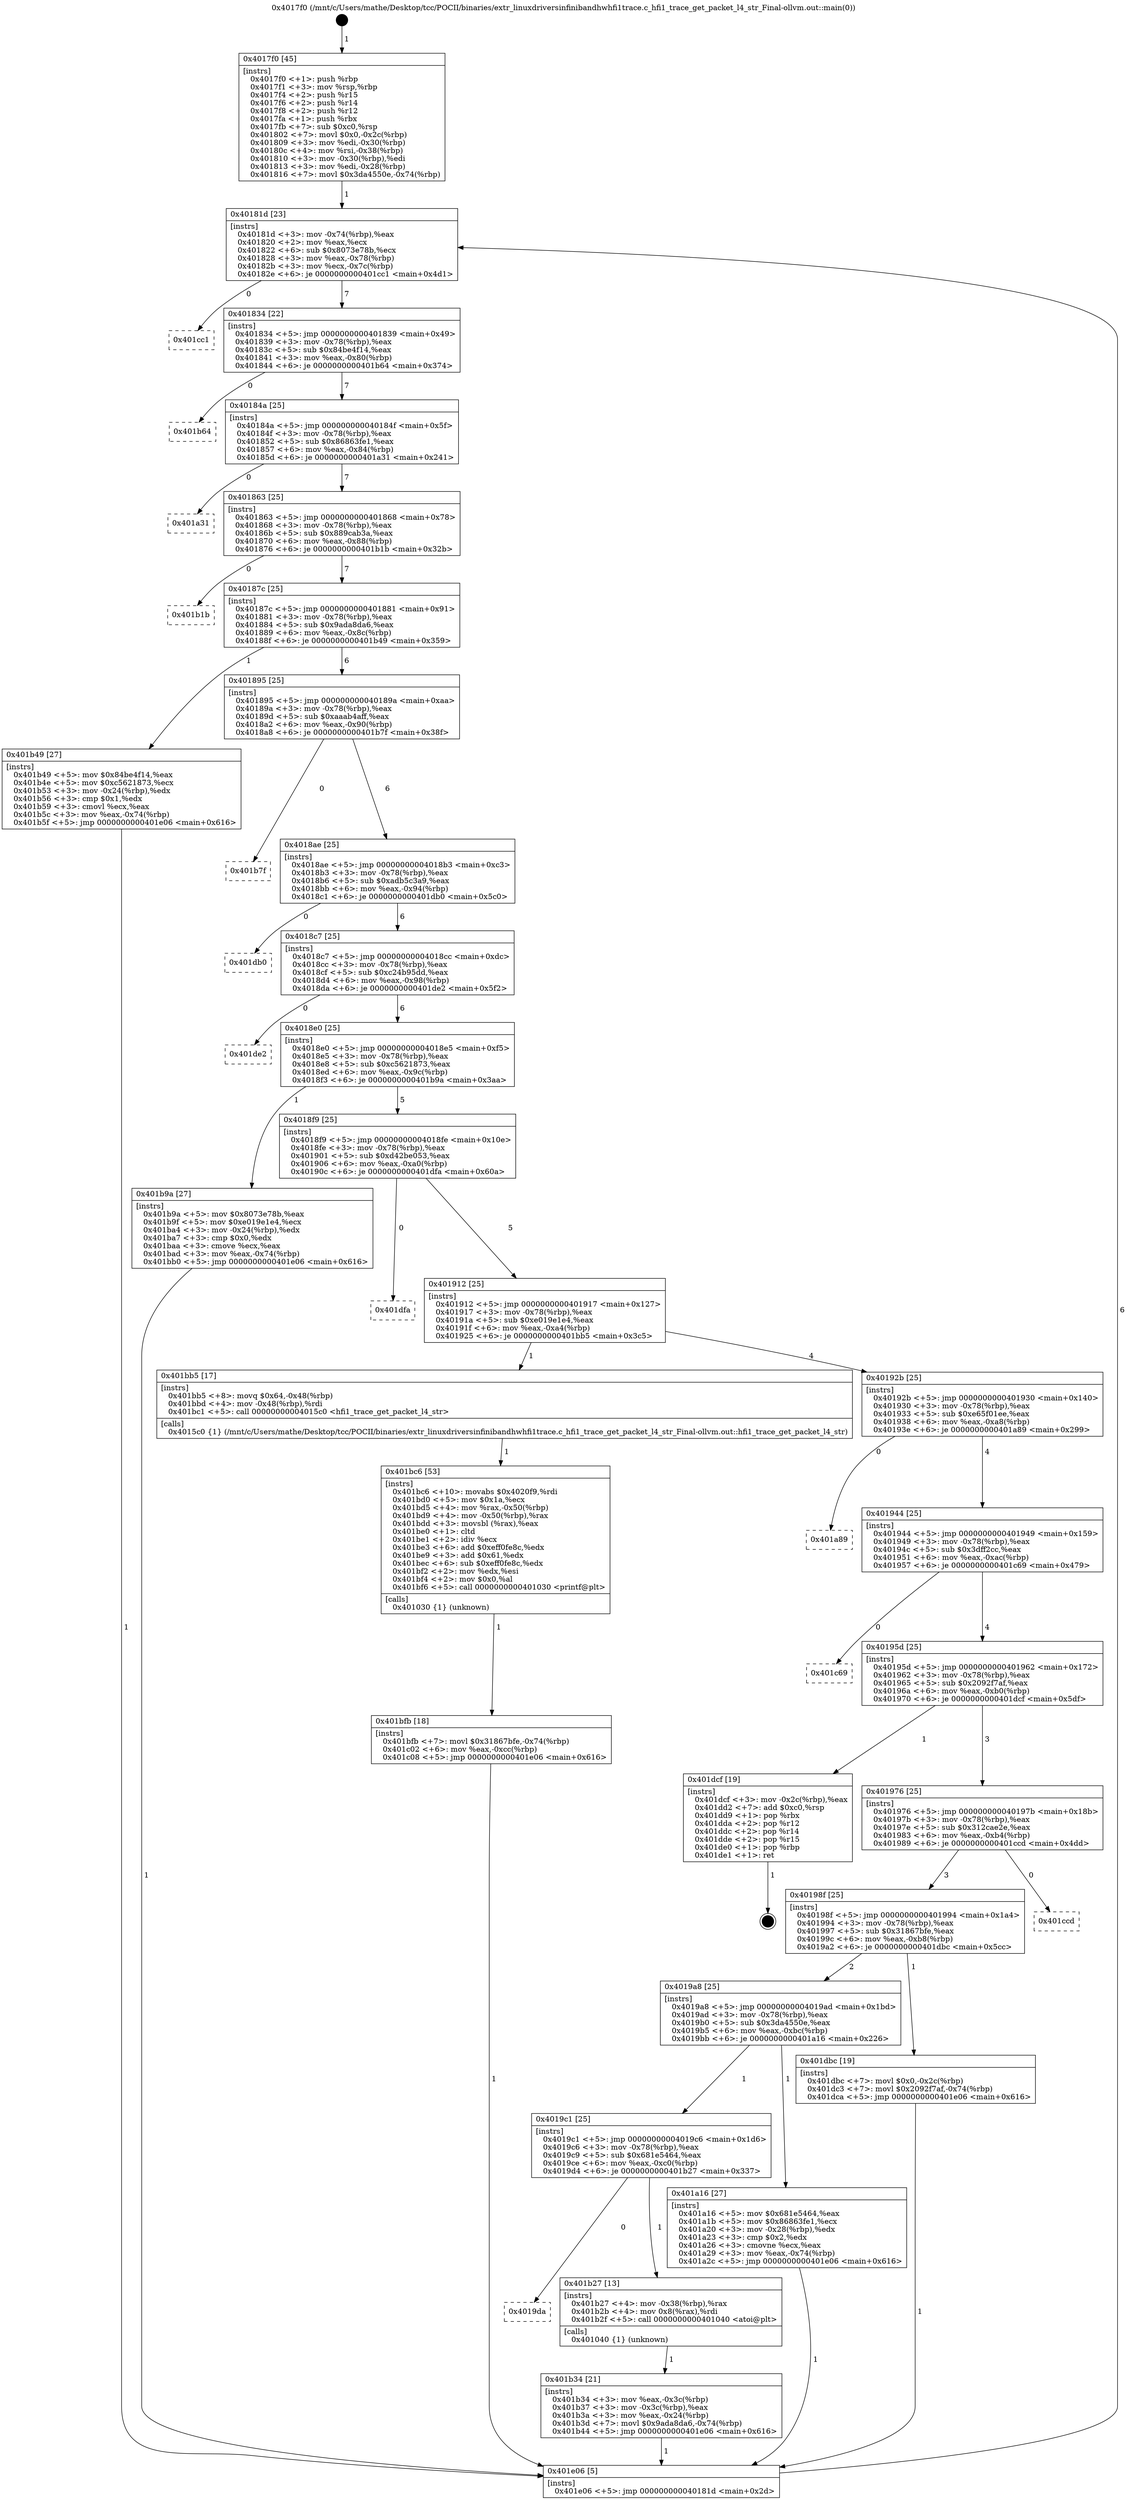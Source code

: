 digraph "0x4017f0" {
  label = "0x4017f0 (/mnt/c/Users/mathe/Desktop/tcc/POCII/binaries/extr_linuxdriversinfinibandhwhfi1trace.c_hfi1_trace_get_packet_l4_str_Final-ollvm.out::main(0))"
  labelloc = "t"
  node[shape=record]

  Entry [label="",width=0.3,height=0.3,shape=circle,fillcolor=black,style=filled]
  "0x40181d" [label="{
     0x40181d [23]\l
     | [instrs]\l
     &nbsp;&nbsp;0x40181d \<+3\>: mov -0x74(%rbp),%eax\l
     &nbsp;&nbsp;0x401820 \<+2\>: mov %eax,%ecx\l
     &nbsp;&nbsp;0x401822 \<+6\>: sub $0x8073e78b,%ecx\l
     &nbsp;&nbsp;0x401828 \<+3\>: mov %eax,-0x78(%rbp)\l
     &nbsp;&nbsp;0x40182b \<+3\>: mov %ecx,-0x7c(%rbp)\l
     &nbsp;&nbsp;0x40182e \<+6\>: je 0000000000401cc1 \<main+0x4d1\>\l
  }"]
  "0x401cc1" [label="{
     0x401cc1\l
  }", style=dashed]
  "0x401834" [label="{
     0x401834 [22]\l
     | [instrs]\l
     &nbsp;&nbsp;0x401834 \<+5\>: jmp 0000000000401839 \<main+0x49\>\l
     &nbsp;&nbsp;0x401839 \<+3\>: mov -0x78(%rbp),%eax\l
     &nbsp;&nbsp;0x40183c \<+5\>: sub $0x84be4f14,%eax\l
     &nbsp;&nbsp;0x401841 \<+3\>: mov %eax,-0x80(%rbp)\l
     &nbsp;&nbsp;0x401844 \<+6\>: je 0000000000401b64 \<main+0x374\>\l
  }"]
  Exit [label="",width=0.3,height=0.3,shape=circle,fillcolor=black,style=filled,peripheries=2]
  "0x401b64" [label="{
     0x401b64\l
  }", style=dashed]
  "0x40184a" [label="{
     0x40184a [25]\l
     | [instrs]\l
     &nbsp;&nbsp;0x40184a \<+5\>: jmp 000000000040184f \<main+0x5f\>\l
     &nbsp;&nbsp;0x40184f \<+3\>: mov -0x78(%rbp),%eax\l
     &nbsp;&nbsp;0x401852 \<+5\>: sub $0x86863fe1,%eax\l
     &nbsp;&nbsp;0x401857 \<+6\>: mov %eax,-0x84(%rbp)\l
     &nbsp;&nbsp;0x40185d \<+6\>: je 0000000000401a31 \<main+0x241\>\l
  }"]
  "0x401bfb" [label="{
     0x401bfb [18]\l
     | [instrs]\l
     &nbsp;&nbsp;0x401bfb \<+7\>: movl $0x31867bfe,-0x74(%rbp)\l
     &nbsp;&nbsp;0x401c02 \<+6\>: mov %eax,-0xcc(%rbp)\l
     &nbsp;&nbsp;0x401c08 \<+5\>: jmp 0000000000401e06 \<main+0x616\>\l
  }"]
  "0x401a31" [label="{
     0x401a31\l
  }", style=dashed]
  "0x401863" [label="{
     0x401863 [25]\l
     | [instrs]\l
     &nbsp;&nbsp;0x401863 \<+5\>: jmp 0000000000401868 \<main+0x78\>\l
     &nbsp;&nbsp;0x401868 \<+3\>: mov -0x78(%rbp),%eax\l
     &nbsp;&nbsp;0x40186b \<+5\>: sub $0x889cab3a,%eax\l
     &nbsp;&nbsp;0x401870 \<+6\>: mov %eax,-0x88(%rbp)\l
     &nbsp;&nbsp;0x401876 \<+6\>: je 0000000000401b1b \<main+0x32b\>\l
  }"]
  "0x401bc6" [label="{
     0x401bc6 [53]\l
     | [instrs]\l
     &nbsp;&nbsp;0x401bc6 \<+10\>: movabs $0x4020f9,%rdi\l
     &nbsp;&nbsp;0x401bd0 \<+5\>: mov $0x1a,%ecx\l
     &nbsp;&nbsp;0x401bd5 \<+4\>: mov %rax,-0x50(%rbp)\l
     &nbsp;&nbsp;0x401bd9 \<+4\>: mov -0x50(%rbp),%rax\l
     &nbsp;&nbsp;0x401bdd \<+3\>: movsbl (%rax),%eax\l
     &nbsp;&nbsp;0x401be0 \<+1\>: cltd\l
     &nbsp;&nbsp;0x401be1 \<+2\>: idiv %ecx\l
     &nbsp;&nbsp;0x401be3 \<+6\>: add $0xeff0fe8c,%edx\l
     &nbsp;&nbsp;0x401be9 \<+3\>: add $0x61,%edx\l
     &nbsp;&nbsp;0x401bec \<+6\>: sub $0xeff0fe8c,%edx\l
     &nbsp;&nbsp;0x401bf2 \<+2\>: mov %edx,%esi\l
     &nbsp;&nbsp;0x401bf4 \<+2\>: mov $0x0,%al\l
     &nbsp;&nbsp;0x401bf6 \<+5\>: call 0000000000401030 \<printf@plt\>\l
     | [calls]\l
     &nbsp;&nbsp;0x401030 \{1\} (unknown)\l
  }"]
  "0x401b1b" [label="{
     0x401b1b\l
  }", style=dashed]
  "0x40187c" [label="{
     0x40187c [25]\l
     | [instrs]\l
     &nbsp;&nbsp;0x40187c \<+5\>: jmp 0000000000401881 \<main+0x91\>\l
     &nbsp;&nbsp;0x401881 \<+3\>: mov -0x78(%rbp),%eax\l
     &nbsp;&nbsp;0x401884 \<+5\>: sub $0x9ada8da6,%eax\l
     &nbsp;&nbsp;0x401889 \<+6\>: mov %eax,-0x8c(%rbp)\l
     &nbsp;&nbsp;0x40188f \<+6\>: je 0000000000401b49 \<main+0x359\>\l
  }"]
  "0x401b34" [label="{
     0x401b34 [21]\l
     | [instrs]\l
     &nbsp;&nbsp;0x401b34 \<+3\>: mov %eax,-0x3c(%rbp)\l
     &nbsp;&nbsp;0x401b37 \<+3\>: mov -0x3c(%rbp),%eax\l
     &nbsp;&nbsp;0x401b3a \<+3\>: mov %eax,-0x24(%rbp)\l
     &nbsp;&nbsp;0x401b3d \<+7\>: movl $0x9ada8da6,-0x74(%rbp)\l
     &nbsp;&nbsp;0x401b44 \<+5\>: jmp 0000000000401e06 \<main+0x616\>\l
  }"]
  "0x401b49" [label="{
     0x401b49 [27]\l
     | [instrs]\l
     &nbsp;&nbsp;0x401b49 \<+5\>: mov $0x84be4f14,%eax\l
     &nbsp;&nbsp;0x401b4e \<+5\>: mov $0xc5621873,%ecx\l
     &nbsp;&nbsp;0x401b53 \<+3\>: mov -0x24(%rbp),%edx\l
     &nbsp;&nbsp;0x401b56 \<+3\>: cmp $0x1,%edx\l
     &nbsp;&nbsp;0x401b59 \<+3\>: cmovl %ecx,%eax\l
     &nbsp;&nbsp;0x401b5c \<+3\>: mov %eax,-0x74(%rbp)\l
     &nbsp;&nbsp;0x401b5f \<+5\>: jmp 0000000000401e06 \<main+0x616\>\l
  }"]
  "0x401895" [label="{
     0x401895 [25]\l
     | [instrs]\l
     &nbsp;&nbsp;0x401895 \<+5\>: jmp 000000000040189a \<main+0xaa\>\l
     &nbsp;&nbsp;0x40189a \<+3\>: mov -0x78(%rbp),%eax\l
     &nbsp;&nbsp;0x40189d \<+5\>: sub $0xaaab4aff,%eax\l
     &nbsp;&nbsp;0x4018a2 \<+6\>: mov %eax,-0x90(%rbp)\l
     &nbsp;&nbsp;0x4018a8 \<+6\>: je 0000000000401b7f \<main+0x38f\>\l
  }"]
  "0x4019da" [label="{
     0x4019da\l
  }", style=dashed]
  "0x401b7f" [label="{
     0x401b7f\l
  }", style=dashed]
  "0x4018ae" [label="{
     0x4018ae [25]\l
     | [instrs]\l
     &nbsp;&nbsp;0x4018ae \<+5\>: jmp 00000000004018b3 \<main+0xc3\>\l
     &nbsp;&nbsp;0x4018b3 \<+3\>: mov -0x78(%rbp),%eax\l
     &nbsp;&nbsp;0x4018b6 \<+5\>: sub $0xadb5c3a9,%eax\l
     &nbsp;&nbsp;0x4018bb \<+6\>: mov %eax,-0x94(%rbp)\l
     &nbsp;&nbsp;0x4018c1 \<+6\>: je 0000000000401db0 \<main+0x5c0\>\l
  }"]
  "0x401b27" [label="{
     0x401b27 [13]\l
     | [instrs]\l
     &nbsp;&nbsp;0x401b27 \<+4\>: mov -0x38(%rbp),%rax\l
     &nbsp;&nbsp;0x401b2b \<+4\>: mov 0x8(%rax),%rdi\l
     &nbsp;&nbsp;0x401b2f \<+5\>: call 0000000000401040 \<atoi@plt\>\l
     | [calls]\l
     &nbsp;&nbsp;0x401040 \{1\} (unknown)\l
  }"]
  "0x401db0" [label="{
     0x401db0\l
  }", style=dashed]
  "0x4018c7" [label="{
     0x4018c7 [25]\l
     | [instrs]\l
     &nbsp;&nbsp;0x4018c7 \<+5\>: jmp 00000000004018cc \<main+0xdc\>\l
     &nbsp;&nbsp;0x4018cc \<+3\>: mov -0x78(%rbp),%eax\l
     &nbsp;&nbsp;0x4018cf \<+5\>: sub $0xc24b95dd,%eax\l
     &nbsp;&nbsp;0x4018d4 \<+6\>: mov %eax,-0x98(%rbp)\l
     &nbsp;&nbsp;0x4018da \<+6\>: je 0000000000401de2 \<main+0x5f2\>\l
  }"]
  "0x4017f0" [label="{
     0x4017f0 [45]\l
     | [instrs]\l
     &nbsp;&nbsp;0x4017f0 \<+1\>: push %rbp\l
     &nbsp;&nbsp;0x4017f1 \<+3\>: mov %rsp,%rbp\l
     &nbsp;&nbsp;0x4017f4 \<+2\>: push %r15\l
     &nbsp;&nbsp;0x4017f6 \<+2\>: push %r14\l
     &nbsp;&nbsp;0x4017f8 \<+2\>: push %r12\l
     &nbsp;&nbsp;0x4017fa \<+1\>: push %rbx\l
     &nbsp;&nbsp;0x4017fb \<+7\>: sub $0xc0,%rsp\l
     &nbsp;&nbsp;0x401802 \<+7\>: movl $0x0,-0x2c(%rbp)\l
     &nbsp;&nbsp;0x401809 \<+3\>: mov %edi,-0x30(%rbp)\l
     &nbsp;&nbsp;0x40180c \<+4\>: mov %rsi,-0x38(%rbp)\l
     &nbsp;&nbsp;0x401810 \<+3\>: mov -0x30(%rbp),%edi\l
     &nbsp;&nbsp;0x401813 \<+3\>: mov %edi,-0x28(%rbp)\l
     &nbsp;&nbsp;0x401816 \<+7\>: movl $0x3da4550e,-0x74(%rbp)\l
  }"]
  "0x401de2" [label="{
     0x401de2\l
  }", style=dashed]
  "0x4018e0" [label="{
     0x4018e0 [25]\l
     | [instrs]\l
     &nbsp;&nbsp;0x4018e0 \<+5\>: jmp 00000000004018e5 \<main+0xf5\>\l
     &nbsp;&nbsp;0x4018e5 \<+3\>: mov -0x78(%rbp),%eax\l
     &nbsp;&nbsp;0x4018e8 \<+5\>: sub $0xc5621873,%eax\l
     &nbsp;&nbsp;0x4018ed \<+6\>: mov %eax,-0x9c(%rbp)\l
     &nbsp;&nbsp;0x4018f3 \<+6\>: je 0000000000401b9a \<main+0x3aa\>\l
  }"]
  "0x401e06" [label="{
     0x401e06 [5]\l
     | [instrs]\l
     &nbsp;&nbsp;0x401e06 \<+5\>: jmp 000000000040181d \<main+0x2d\>\l
  }"]
  "0x401b9a" [label="{
     0x401b9a [27]\l
     | [instrs]\l
     &nbsp;&nbsp;0x401b9a \<+5\>: mov $0x8073e78b,%eax\l
     &nbsp;&nbsp;0x401b9f \<+5\>: mov $0xe019e1e4,%ecx\l
     &nbsp;&nbsp;0x401ba4 \<+3\>: mov -0x24(%rbp),%edx\l
     &nbsp;&nbsp;0x401ba7 \<+3\>: cmp $0x0,%edx\l
     &nbsp;&nbsp;0x401baa \<+3\>: cmove %ecx,%eax\l
     &nbsp;&nbsp;0x401bad \<+3\>: mov %eax,-0x74(%rbp)\l
     &nbsp;&nbsp;0x401bb0 \<+5\>: jmp 0000000000401e06 \<main+0x616\>\l
  }"]
  "0x4018f9" [label="{
     0x4018f9 [25]\l
     | [instrs]\l
     &nbsp;&nbsp;0x4018f9 \<+5\>: jmp 00000000004018fe \<main+0x10e\>\l
     &nbsp;&nbsp;0x4018fe \<+3\>: mov -0x78(%rbp),%eax\l
     &nbsp;&nbsp;0x401901 \<+5\>: sub $0xd42be053,%eax\l
     &nbsp;&nbsp;0x401906 \<+6\>: mov %eax,-0xa0(%rbp)\l
     &nbsp;&nbsp;0x40190c \<+6\>: je 0000000000401dfa \<main+0x60a\>\l
  }"]
  "0x4019c1" [label="{
     0x4019c1 [25]\l
     | [instrs]\l
     &nbsp;&nbsp;0x4019c1 \<+5\>: jmp 00000000004019c6 \<main+0x1d6\>\l
     &nbsp;&nbsp;0x4019c6 \<+3\>: mov -0x78(%rbp),%eax\l
     &nbsp;&nbsp;0x4019c9 \<+5\>: sub $0x681e5464,%eax\l
     &nbsp;&nbsp;0x4019ce \<+6\>: mov %eax,-0xc0(%rbp)\l
     &nbsp;&nbsp;0x4019d4 \<+6\>: je 0000000000401b27 \<main+0x337\>\l
  }"]
  "0x401dfa" [label="{
     0x401dfa\l
  }", style=dashed]
  "0x401912" [label="{
     0x401912 [25]\l
     | [instrs]\l
     &nbsp;&nbsp;0x401912 \<+5\>: jmp 0000000000401917 \<main+0x127\>\l
     &nbsp;&nbsp;0x401917 \<+3\>: mov -0x78(%rbp),%eax\l
     &nbsp;&nbsp;0x40191a \<+5\>: sub $0xe019e1e4,%eax\l
     &nbsp;&nbsp;0x40191f \<+6\>: mov %eax,-0xa4(%rbp)\l
     &nbsp;&nbsp;0x401925 \<+6\>: je 0000000000401bb5 \<main+0x3c5\>\l
  }"]
  "0x401a16" [label="{
     0x401a16 [27]\l
     | [instrs]\l
     &nbsp;&nbsp;0x401a16 \<+5\>: mov $0x681e5464,%eax\l
     &nbsp;&nbsp;0x401a1b \<+5\>: mov $0x86863fe1,%ecx\l
     &nbsp;&nbsp;0x401a20 \<+3\>: mov -0x28(%rbp),%edx\l
     &nbsp;&nbsp;0x401a23 \<+3\>: cmp $0x2,%edx\l
     &nbsp;&nbsp;0x401a26 \<+3\>: cmovne %ecx,%eax\l
     &nbsp;&nbsp;0x401a29 \<+3\>: mov %eax,-0x74(%rbp)\l
     &nbsp;&nbsp;0x401a2c \<+5\>: jmp 0000000000401e06 \<main+0x616\>\l
  }"]
  "0x401bb5" [label="{
     0x401bb5 [17]\l
     | [instrs]\l
     &nbsp;&nbsp;0x401bb5 \<+8\>: movq $0x64,-0x48(%rbp)\l
     &nbsp;&nbsp;0x401bbd \<+4\>: mov -0x48(%rbp),%rdi\l
     &nbsp;&nbsp;0x401bc1 \<+5\>: call 00000000004015c0 \<hfi1_trace_get_packet_l4_str\>\l
     | [calls]\l
     &nbsp;&nbsp;0x4015c0 \{1\} (/mnt/c/Users/mathe/Desktop/tcc/POCII/binaries/extr_linuxdriversinfinibandhwhfi1trace.c_hfi1_trace_get_packet_l4_str_Final-ollvm.out::hfi1_trace_get_packet_l4_str)\l
  }"]
  "0x40192b" [label="{
     0x40192b [25]\l
     | [instrs]\l
     &nbsp;&nbsp;0x40192b \<+5\>: jmp 0000000000401930 \<main+0x140\>\l
     &nbsp;&nbsp;0x401930 \<+3\>: mov -0x78(%rbp),%eax\l
     &nbsp;&nbsp;0x401933 \<+5\>: sub $0xe65f01ee,%eax\l
     &nbsp;&nbsp;0x401938 \<+6\>: mov %eax,-0xa8(%rbp)\l
     &nbsp;&nbsp;0x40193e \<+6\>: je 0000000000401a89 \<main+0x299\>\l
  }"]
  "0x4019a8" [label="{
     0x4019a8 [25]\l
     | [instrs]\l
     &nbsp;&nbsp;0x4019a8 \<+5\>: jmp 00000000004019ad \<main+0x1bd\>\l
     &nbsp;&nbsp;0x4019ad \<+3\>: mov -0x78(%rbp),%eax\l
     &nbsp;&nbsp;0x4019b0 \<+5\>: sub $0x3da4550e,%eax\l
     &nbsp;&nbsp;0x4019b5 \<+6\>: mov %eax,-0xbc(%rbp)\l
     &nbsp;&nbsp;0x4019bb \<+6\>: je 0000000000401a16 \<main+0x226\>\l
  }"]
  "0x401a89" [label="{
     0x401a89\l
  }", style=dashed]
  "0x401944" [label="{
     0x401944 [25]\l
     | [instrs]\l
     &nbsp;&nbsp;0x401944 \<+5\>: jmp 0000000000401949 \<main+0x159\>\l
     &nbsp;&nbsp;0x401949 \<+3\>: mov -0x78(%rbp),%eax\l
     &nbsp;&nbsp;0x40194c \<+5\>: sub $0x3dff2cc,%eax\l
     &nbsp;&nbsp;0x401951 \<+6\>: mov %eax,-0xac(%rbp)\l
     &nbsp;&nbsp;0x401957 \<+6\>: je 0000000000401c69 \<main+0x479\>\l
  }"]
  "0x401dbc" [label="{
     0x401dbc [19]\l
     | [instrs]\l
     &nbsp;&nbsp;0x401dbc \<+7\>: movl $0x0,-0x2c(%rbp)\l
     &nbsp;&nbsp;0x401dc3 \<+7\>: movl $0x2092f7af,-0x74(%rbp)\l
     &nbsp;&nbsp;0x401dca \<+5\>: jmp 0000000000401e06 \<main+0x616\>\l
  }"]
  "0x401c69" [label="{
     0x401c69\l
  }", style=dashed]
  "0x40195d" [label="{
     0x40195d [25]\l
     | [instrs]\l
     &nbsp;&nbsp;0x40195d \<+5\>: jmp 0000000000401962 \<main+0x172\>\l
     &nbsp;&nbsp;0x401962 \<+3\>: mov -0x78(%rbp),%eax\l
     &nbsp;&nbsp;0x401965 \<+5\>: sub $0x2092f7af,%eax\l
     &nbsp;&nbsp;0x40196a \<+6\>: mov %eax,-0xb0(%rbp)\l
     &nbsp;&nbsp;0x401970 \<+6\>: je 0000000000401dcf \<main+0x5df\>\l
  }"]
  "0x40198f" [label="{
     0x40198f [25]\l
     | [instrs]\l
     &nbsp;&nbsp;0x40198f \<+5\>: jmp 0000000000401994 \<main+0x1a4\>\l
     &nbsp;&nbsp;0x401994 \<+3\>: mov -0x78(%rbp),%eax\l
     &nbsp;&nbsp;0x401997 \<+5\>: sub $0x31867bfe,%eax\l
     &nbsp;&nbsp;0x40199c \<+6\>: mov %eax,-0xb8(%rbp)\l
     &nbsp;&nbsp;0x4019a2 \<+6\>: je 0000000000401dbc \<main+0x5cc\>\l
  }"]
  "0x401dcf" [label="{
     0x401dcf [19]\l
     | [instrs]\l
     &nbsp;&nbsp;0x401dcf \<+3\>: mov -0x2c(%rbp),%eax\l
     &nbsp;&nbsp;0x401dd2 \<+7\>: add $0xc0,%rsp\l
     &nbsp;&nbsp;0x401dd9 \<+1\>: pop %rbx\l
     &nbsp;&nbsp;0x401dda \<+2\>: pop %r12\l
     &nbsp;&nbsp;0x401ddc \<+2\>: pop %r14\l
     &nbsp;&nbsp;0x401dde \<+2\>: pop %r15\l
     &nbsp;&nbsp;0x401de0 \<+1\>: pop %rbp\l
     &nbsp;&nbsp;0x401de1 \<+1\>: ret\l
  }"]
  "0x401976" [label="{
     0x401976 [25]\l
     | [instrs]\l
     &nbsp;&nbsp;0x401976 \<+5\>: jmp 000000000040197b \<main+0x18b\>\l
     &nbsp;&nbsp;0x40197b \<+3\>: mov -0x78(%rbp),%eax\l
     &nbsp;&nbsp;0x40197e \<+5\>: sub $0x312cae2e,%eax\l
     &nbsp;&nbsp;0x401983 \<+6\>: mov %eax,-0xb4(%rbp)\l
     &nbsp;&nbsp;0x401989 \<+6\>: je 0000000000401ccd \<main+0x4dd\>\l
  }"]
  "0x401ccd" [label="{
     0x401ccd\l
  }", style=dashed]
  Entry -> "0x4017f0" [label=" 1"]
  "0x40181d" -> "0x401cc1" [label=" 0"]
  "0x40181d" -> "0x401834" [label=" 7"]
  "0x401dcf" -> Exit [label=" 1"]
  "0x401834" -> "0x401b64" [label=" 0"]
  "0x401834" -> "0x40184a" [label=" 7"]
  "0x401dbc" -> "0x401e06" [label=" 1"]
  "0x40184a" -> "0x401a31" [label=" 0"]
  "0x40184a" -> "0x401863" [label=" 7"]
  "0x401bfb" -> "0x401e06" [label=" 1"]
  "0x401863" -> "0x401b1b" [label=" 0"]
  "0x401863" -> "0x40187c" [label=" 7"]
  "0x401bc6" -> "0x401bfb" [label=" 1"]
  "0x40187c" -> "0x401b49" [label=" 1"]
  "0x40187c" -> "0x401895" [label=" 6"]
  "0x401bb5" -> "0x401bc6" [label=" 1"]
  "0x401895" -> "0x401b7f" [label=" 0"]
  "0x401895" -> "0x4018ae" [label=" 6"]
  "0x401b9a" -> "0x401e06" [label=" 1"]
  "0x4018ae" -> "0x401db0" [label=" 0"]
  "0x4018ae" -> "0x4018c7" [label=" 6"]
  "0x401b49" -> "0x401e06" [label=" 1"]
  "0x4018c7" -> "0x401de2" [label=" 0"]
  "0x4018c7" -> "0x4018e0" [label=" 6"]
  "0x401b27" -> "0x401b34" [label=" 1"]
  "0x4018e0" -> "0x401b9a" [label=" 1"]
  "0x4018e0" -> "0x4018f9" [label=" 5"]
  "0x4019c1" -> "0x4019da" [label=" 0"]
  "0x4018f9" -> "0x401dfa" [label=" 0"]
  "0x4018f9" -> "0x401912" [label=" 5"]
  "0x4019c1" -> "0x401b27" [label=" 1"]
  "0x401912" -> "0x401bb5" [label=" 1"]
  "0x401912" -> "0x40192b" [label=" 4"]
  "0x401b34" -> "0x401e06" [label=" 1"]
  "0x40192b" -> "0x401a89" [label=" 0"]
  "0x40192b" -> "0x401944" [label=" 4"]
  "0x4017f0" -> "0x40181d" [label=" 1"]
  "0x401944" -> "0x401c69" [label=" 0"]
  "0x401944" -> "0x40195d" [label=" 4"]
  "0x401a16" -> "0x401e06" [label=" 1"]
  "0x40195d" -> "0x401dcf" [label=" 1"]
  "0x40195d" -> "0x401976" [label=" 3"]
  "0x4019a8" -> "0x401a16" [label=" 1"]
  "0x401976" -> "0x401ccd" [label=" 0"]
  "0x401976" -> "0x40198f" [label=" 3"]
  "0x4019a8" -> "0x4019c1" [label=" 1"]
  "0x40198f" -> "0x401dbc" [label=" 1"]
  "0x40198f" -> "0x4019a8" [label=" 2"]
  "0x401e06" -> "0x40181d" [label=" 6"]
}
